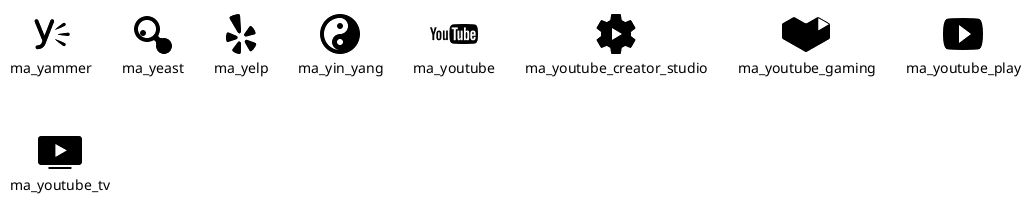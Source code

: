 @startuml
!include <material/yammer>
!include <material/yeast>
!include <material/yelp>
!include <material/yin_yang>
!include <material/youtube>
!include <material/youtube_creator_studio>
!include <material/youtube_gaming>
!include <material/youtube_play>
!include <material/youtube_tv>
listsprites
@enduml
